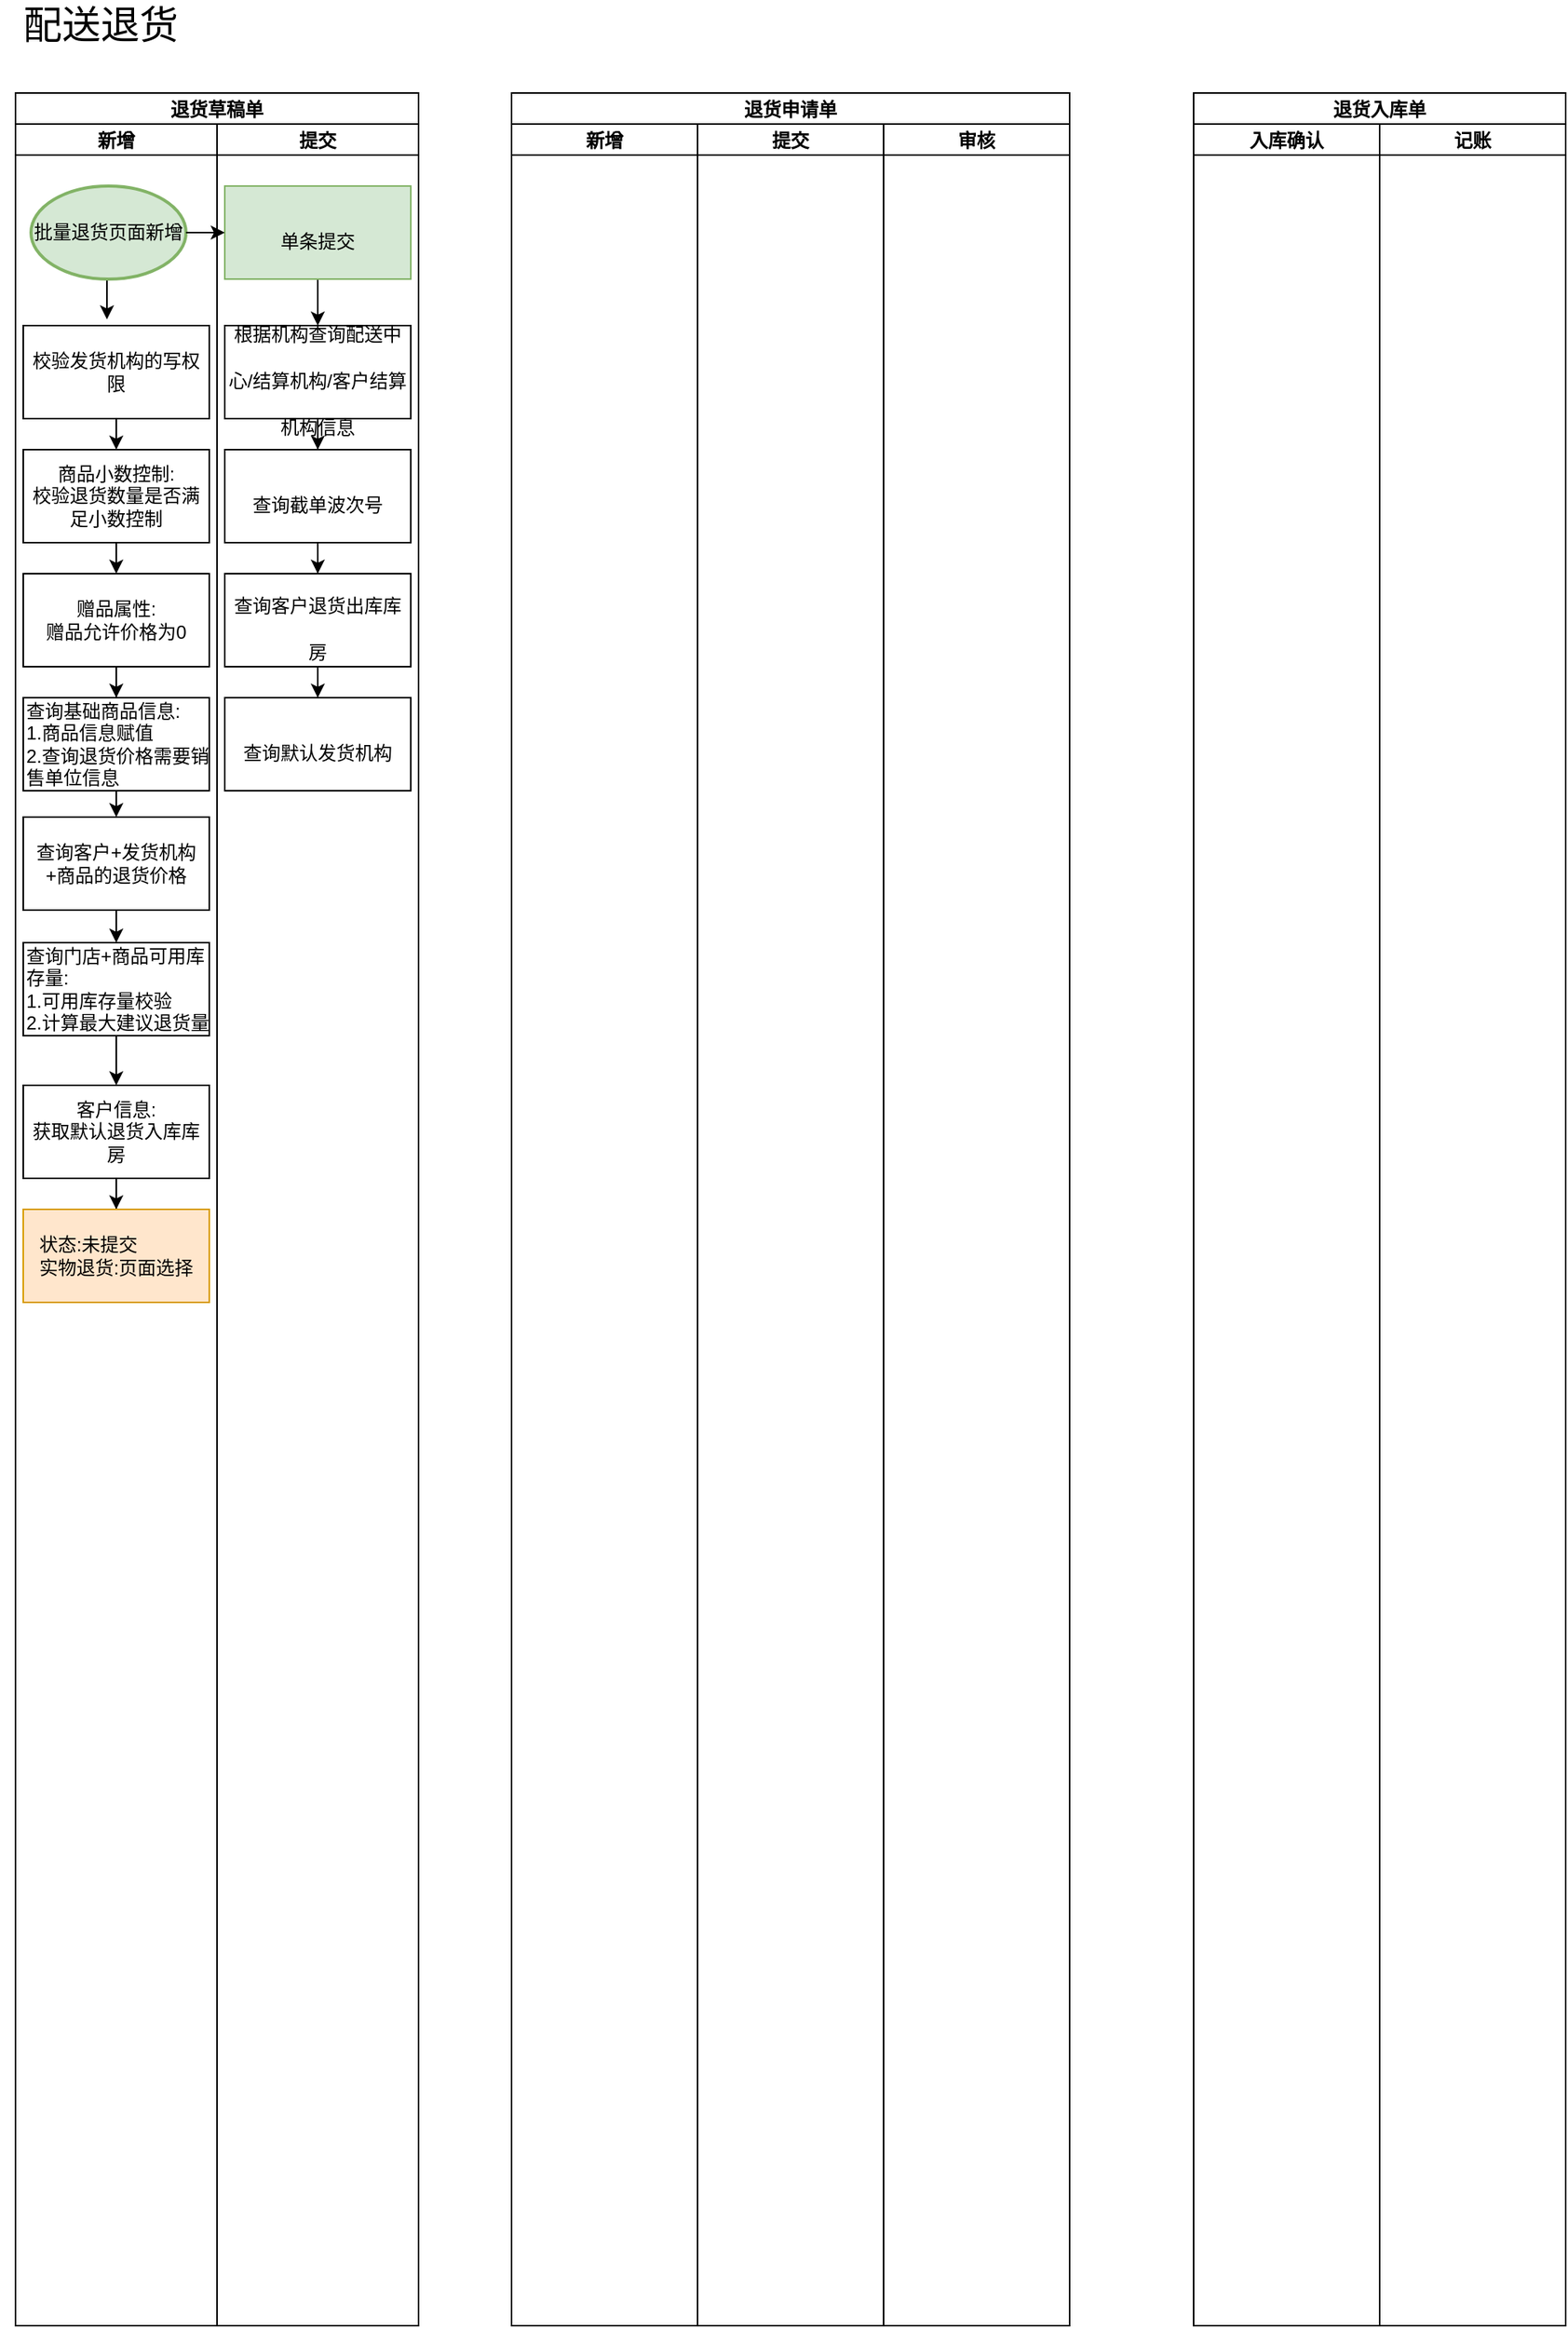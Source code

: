 <mxfile version="20.2.5" type="github">
  <diagram id="pEERDK0RMO_2BzRdR04u" name="第 1 页">
    <mxGraphModel dx="1422" dy="754" grid="1" gridSize="10" guides="1" tooltips="1" connect="1" arrows="1" fold="1" page="1" pageScale="1" pageWidth="1169" pageHeight="1654" math="0" shadow="0">
      <root>
        <mxCell id="0" />
        <mxCell id="1" parent="0" />
        <mxCell id="RdQaipgJ-cZydfEx716X-5" value="退货申请单" style="swimlane;childLayout=stackLayout;resizeParent=1;resizeParentMax=0;startSize=20;rounded=0;" vertex="1" parent="1">
          <mxGeometry x="400" y="80" width="360" height="1440" as="geometry" />
        </mxCell>
        <mxCell id="RdQaipgJ-cZydfEx716X-6" value="新增" style="swimlane;startSize=20;rounded=0;" vertex="1" parent="RdQaipgJ-cZydfEx716X-5">
          <mxGeometry y="20" width="120" height="1420" as="geometry" />
        </mxCell>
        <mxCell id="RdQaipgJ-cZydfEx716X-7" value="提交" style="swimlane;startSize=20;rounded=0;" vertex="1" parent="RdQaipgJ-cZydfEx716X-5">
          <mxGeometry x="120" y="20" width="120" height="1420" as="geometry" />
        </mxCell>
        <mxCell id="RdQaipgJ-cZydfEx716X-9" value="审核" style="swimlane;startSize=20;rounded=0;" vertex="1" parent="RdQaipgJ-cZydfEx716X-5">
          <mxGeometry x="240" y="20" width="120" height="1420" as="geometry" />
        </mxCell>
        <mxCell id="RdQaipgJ-cZydfEx716X-10" value="退货入库单" style="swimlane;childLayout=stackLayout;resizeParent=1;resizeParentMax=0;startSize=20;rounded=0;" vertex="1" parent="1">
          <mxGeometry x="840" y="80" width="240" height="1440" as="geometry" />
        </mxCell>
        <mxCell id="RdQaipgJ-cZydfEx716X-12" value="入库确认" style="swimlane;startSize=20;rounded=0;" vertex="1" parent="RdQaipgJ-cZydfEx716X-10">
          <mxGeometry y="20" width="120" height="1420" as="geometry" />
        </mxCell>
        <mxCell id="RdQaipgJ-cZydfEx716X-13" value="记账" style="swimlane;startSize=20;rounded=0;" vertex="1" parent="RdQaipgJ-cZydfEx716X-10">
          <mxGeometry x="120" y="20" width="120" height="1420" as="geometry" />
        </mxCell>
        <mxCell id="RdQaipgJ-cZydfEx716X-14" value="退货草稿单" style="swimlane;childLayout=stackLayout;resizeParent=1;resizeParentMax=0;startSize=20;rounded=0;" vertex="1" parent="1">
          <mxGeometry x="80" y="80" width="260" height="1440" as="geometry" />
        </mxCell>
        <mxCell id="RdQaipgJ-cZydfEx716X-15" value="新增" style="swimlane;startSize=20;rounded=0;" vertex="1" parent="RdQaipgJ-cZydfEx716X-14">
          <mxGeometry y="20" width="130" height="1420" as="geometry" />
        </mxCell>
        <mxCell id="RdQaipgJ-cZydfEx716X-41" style="edgeStyle=orthogonalEdgeStyle;rounded=0;orthogonalLoop=1;jettySize=auto;html=1;exitX=0.5;exitY=1;exitDx=0;exitDy=0;exitPerimeter=0;entryX=0.45;entryY=-0.067;entryDx=0;entryDy=0;entryPerimeter=0;fontSize=12;" edge="1" parent="RdQaipgJ-cZydfEx716X-15" source="RdQaipgJ-cZydfEx716X-29" target="RdQaipgJ-cZydfEx716X-40">
          <mxGeometry relative="1" as="geometry" />
        </mxCell>
        <mxCell id="RdQaipgJ-cZydfEx716X-29" value="批量退货页面新增" style="strokeWidth=2;html=1;shape=mxgraph.flowchart.start_1;whiteSpace=wrap;fillColor=#d5e8d4;strokeColor=#82b366;rounded=0;" vertex="1" parent="RdQaipgJ-cZydfEx716X-15">
          <mxGeometry x="10" y="40" width="100" height="60" as="geometry" />
        </mxCell>
        <mxCell id="RdQaipgJ-cZydfEx716X-43" style="edgeStyle=orthogonalEdgeStyle;rounded=0;orthogonalLoop=1;jettySize=auto;html=1;exitX=0.5;exitY=1;exitDx=0;exitDy=0;entryX=0.5;entryY=0;entryDx=0;entryDy=0;fontSize=12;" edge="1" parent="RdQaipgJ-cZydfEx716X-15" source="RdQaipgJ-cZydfEx716X-40" target="RdQaipgJ-cZydfEx716X-42">
          <mxGeometry relative="1" as="geometry" />
        </mxCell>
        <mxCell id="RdQaipgJ-cZydfEx716X-40" value="校验发货机构的写权限" style="rounded=0;whiteSpace=wrap;html=1;fontSize=12;align=center;" vertex="1" parent="RdQaipgJ-cZydfEx716X-15">
          <mxGeometry x="5" y="130" width="120" height="60" as="geometry" />
        </mxCell>
        <mxCell id="RdQaipgJ-cZydfEx716X-45" style="edgeStyle=orthogonalEdgeStyle;rounded=0;orthogonalLoop=1;jettySize=auto;html=1;exitX=0.5;exitY=1;exitDx=0;exitDy=0;entryX=0.5;entryY=0;entryDx=0;entryDy=0;fontSize=12;" edge="1" parent="RdQaipgJ-cZydfEx716X-15" source="RdQaipgJ-cZydfEx716X-42" target="RdQaipgJ-cZydfEx716X-44">
          <mxGeometry relative="1" as="geometry" />
        </mxCell>
        <mxCell id="RdQaipgJ-cZydfEx716X-42" value="商品小数控制:&lt;br&gt;校验退货数量是否满足小数控制" style="rounded=0;whiteSpace=wrap;html=1;fontSize=12;align=center;" vertex="1" parent="RdQaipgJ-cZydfEx716X-15">
          <mxGeometry x="5" y="210" width="120" height="60" as="geometry" />
        </mxCell>
        <mxCell id="RdQaipgJ-cZydfEx716X-49" style="edgeStyle=orthogonalEdgeStyle;rounded=0;orthogonalLoop=1;jettySize=auto;html=1;exitX=0.5;exitY=1;exitDx=0;exitDy=0;fontSize=12;" edge="1" parent="RdQaipgJ-cZydfEx716X-15" source="RdQaipgJ-cZydfEx716X-44" target="RdQaipgJ-cZydfEx716X-48">
          <mxGeometry relative="1" as="geometry" />
        </mxCell>
        <mxCell id="RdQaipgJ-cZydfEx716X-44" value="赠品属性:&lt;br&gt;赠品允许价格为0" style="rounded=0;whiteSpace=wrap;html=1;fontSize=12;align=center;" vertex="1" parent="RdQaipgJ-cZydfEx716X-15">
          <mxGeometry x="5" y="290" width="120" height="60" as="geometry" />
        </mxCell>
        <mxCell id="RdQaipgJ-cZydfEx716X-51" style="edgeStyle=orthogonalEdgeStyle;rounded=0;orthogonalLoop=1;jettySize=auto;html=1;exitX=0.5;exitY=1;exitDx=0;exitDy=0;entryX=0.5;entryY=0;entryDx=0;entryDy=0;fontSize=12;" edge="1" parent="RdQaipgJ-cZydfEx716X-15" source="RdQaipgJ-cZydfEx716X-48" target="RdQaipgJ-cZydfEx716X-50">
          <mxGeometry relative="1" as="geometry" />
        </mxCell>
        <mxCell id="RdQaipgJ-cZydfEx716X-48" value="查询基础商品信息:&lt;br&gt;1.商品信息赋值&lt;br&gt;2.查询退货价格需要销售单位信息" style="rounded=0;whiteSpace=wrap;html=1;fontSize=12;align=left;" vertex="1" parent="RdQaipgJ-cZydfEx716X-15">
          <mxGeometry x="5" y="370" width="120" height="60" as="geometry" />
        </mxCell>
        <mxCell id="RdQaipgJ-cZydfEx716X-55" style="edgeStyle=orthogonalEdgeStyle;rounded=0;orthogonalLoop=1;jettySize=auto;html=1;exitX=0.5;exitY=1;exitDx=0;exitDy=0;entryX=0.5;entryY=0;entryDx=0;entryDy=0;fontSize=12;" edge="1" parent="RdQaipgJ-cZydfEx716X-15" source="RdQaipgJ-cZydfEx716X-50" target="RdQaipgJ-cZydfEx716X-52">
          <mxGeometry relative="1" as="geometry" />
        </mxCell>
        <mxCell id="RdQaipgJ-cZydfEx716X-50" value="查询客户+发货机构+商品的退货价格" style="rounded=0;whiteSpace=wrap;html=1;fontSize=12;" vertex="1" parent="RdQaipgJ-cZydfEx716X-15">
          <mxGeometry x="5" y="447" width="120" height="60" as="geometry" />
        </mxCell>
        <mxCell id="RdQaipgJ-cZydfEx716X-57" style="edgeStyle=orthogonalEdgeStyle;rounded=0;orthogonalLoop=1;jettySize=auto;html=1;exitX=0.5;exitY=1;exitDx=0;exitDy=0;fontSize=12;" edge="1" parent="RdQaipgJ-cZydfEx716X-15" source="RdQaipgJ-cZydfEx716X-52" target="RdQaipgJ-cZydfEx716X-56">
          <mxGeometry relative="1" as="geometry" />
        </mxCell>
        <mxCell id="RdQaipgJ-cZydfEx716X-52" value="查询门店+商品可用库存量:&lt;br&gt;1.可用库存量校验&lt;br&gt;2.计算最大建议退货量" style="rounded=0;whiteSpace=wrap;html=1;fontSize=12;align=left;" vertex="1" parent="RdQaipgJ-cZydfEx716X-15">
          <mxGeometry x="5" y="528" width="120" height="60" as="geometry" />
        </mxCell>
        <mxCell id="RdQaipgJ-cZydfEx716X-59" value="" style="edgeStyle=orthogonalEdgeStyle;rounded=0;orthogonalLoop=1;jettySize=auto;html=1;fontSize=12;" edge="1" parent="RdQaipgJ-cZydfEx716X-15" source="RdQaipgJ-cZydfEx716X-56" target="RdQaipgJ-cZydfEx716X-58">
          <mxGeometry relative="1" as="geometry" />
        </mxCell>
        <mxCell id="RdQaipgJ-cZydfEx716X-56" value="客户信息:&lt;br&gt;获取默认退货入库库房" style="rounded=0;whiteSpace=wrap;html=1;fontSize=12;" vertex="1" parent="RdQaipgJ-cZydfEx716X-15">
          <mxGeometry x="5" y="620" width="120" height="60" as="geometry" />
        </mxCell>
        <mxCell id="RdQaipgJ-cZydfEx716X-58" value="&lt;div style=&quot;text-align: left;&quot;&gt;&lt;span style=&quot;background-color: initial;&quot;&gt;状态:未提交&lt;/span&gt;&lt;/div&gt;&lt;div style=&quot;text-align: left;&quot;&gt;&lt;span style=&quot;background-color: initial;&quot;&gt;实物退货:页面选择&lt;/span&gt;&lt;/div&gt;" style="whiteSpace=wrap;html=1;rounded=0;fillColor=#ffe6cc;strokeColor=#d79b00;" vertex="1" parent="RdQaipgJ-cZydfEx716X-15">
          <mxGeometry x="5" y="700" width="120" height="60" as="geometry" />
        </mxCell>
        <mxCell id="RdQaipgJ-cZydfEx716X-16" value="提交" style="swimlane;startSize=20;rounded=0;" vertex="1" parent="RdQaipgJ-cZydfEx716X-14">
          <mxGeometry x="130" y="20" width="130" height="1420" as="geometry" />
        </mxCell>
        <mxCell id="RdQaipgJ-cZydfEx716X-61" value="" style="edgeStyle=orthogonalEdgeStyle;rounded=0;orthogonalLoop=1;jettySize=auto;html=1;fontSize=12;" edge="1" parent="RdQaipgJ-cZydfEx716X-16" source="RdQaipgJ-cZydfEx716X-31" target="RdQaipgJ-cZydfEx716X-60">
          <mxGeometry relative="1" as="geometry" />
        </mxCell>
        <mxCell id="RdQaipgJ-cZydfEx716X-31" value="&lt;font style=&quot;font-size: 12px;&quot;&gt;单条提交&lt;/font&gt;" style="rounded=0;whiteSpace=wrap;html=1;fontSize=25;fillColor=#d5e8d4;strokeColor=#82b366;" vertex="1" parent="RdQaipgJ-cZydfEx716X-16">
          <mxGeometry x="5" y="40" width="120" height="60" as="geometry" />
        </mxCell>
        <mxCell id="RdQaipgJ-cZydfEx716X-63" value="" style="edgeStyle=orthogonalEdgeStyle;rounded=0;orthogonalLoop=1;jettySize=auto;html=1;fontSize=12;" edge="1" parent="RdQaipgJ-cZydfEx716X-16" source="RdQaipgJ-cZydfEx716X-60" target="RdQaipgJ-cZydfEx716X-62">
          <mxGeometry relative="1" as="geometry" />
        </mxCell>
        <mxCell id="RdQaipgJ-cZydfEx716X-60" value="&lt;font style=&quot;font-size: 12px; line-height: 1.2;&quot;&gt;根据机构查询配送中心/结算机构/客户结算机构信息&lt;/font&gt;" style="whiteSpace=wrap;html=1;fontSize=25;rounded=0;" vertex="1" parent="RdQaipgJ-cZydfEx716X-16">
          <mxGeometry x="5" y="130" width="120" height="60" as="geometry" />
        </mxCell>
        <mxCell id="RdQaipgJ-cZydfEx716X-65" value="" style="edgeStyle=orthogonalEdgeStyle;rounded=0;orthogonalLoop=1;jettySize=auto;html=1;fontSize=12;" edge="1" parent="RdQaipgJ-cZydfEx716X-16" source="RdQaipgJ-cZydfEx716X-62" target="RdQaipgJ-cZydfEx716X-64">
          <mxGeometry relative="1" as="geometry" />
        </mxCell>
        <mxCell id="RdQaipgJ-cZydfEx716X-62" value="&lt;font style=&quot;font-size: 12px;&quot;&gt;查询截单波次号&lt;/font&gt;" style="whiteSpace=wrap;html=1;fontSize=25;rounded=0;" vertex="1" parent="RdQaipgJ-cZydfEx716X-16">
          <mxGeometry x="5" y="210" width="120" height="60" as="geometry" />
        </mxCell>
        <mxCell id="RdQaipgJ-cZydfEx716X-67" value="" style="edgeStyle=orthogonalEdgeStyle;rounded=0;orthogonalLoop=1;jettySize=auto;html=1;fontSize=12;" edge="1" parent="RdQaipgJ-cZydfEx716X-16" source="RdQaipgJ-cZydfEx716X-64" target="RdQaipgJ-cZydfEx716X-66">
          <mxGeometry relative="1" as="geometry" />
        </mxCell>
        <mxCell id="RdQaipgJ-cZydfEx716X-64" value="&lt;font style=&quot;font-size: 12px;&quot;&gt;查询客户退货出库库房&lt;/font&gt;" style="whiteSpace=wrap;html=1;fontSize=25;rounded=0;" vertex="1" parent="RdQaipgJ-cZydfEx716X-16">
          <mxGeometry x="5" y="290" width="120" height="60" as="geometry" />
        </mxCell>
        <mxCell id="RdQaipgJ-cZydfEx716X-66" value="&lt;font style=&quot;font-size: 12px;&quot;&gt;查询默认发货机构&lt;/font&gt;" style="whiteSpace=wrap;html=1;fontSize=25;rounded=0;" vertex="1" parent="RdQaipgJ-cZydfEx716X-16">
          <mxGeometry x="5" y="370" width="120" height="60" as="geometry" />
        </mxCell>
        <mxCell id="RdQaipgJ-cZydfEx716X-33" style="edgeStyle=orthogonalEdgeStyle;rounded=0;orthogonalLoop=1;jettySize=auto;html=1;exitX=1;exitY=0.5;exitDx=0;exitDy=0;exitPerimeter=0;entryX=0;entryY=0.5;entryDx=0;entryDy=0;fontSize=25;" edge="1" parent="RdQaipgJ-cZydfEx716X-14" source="RdQaipgJ-cZydfEx716X-29" target="RdQaipgJ-cZydfEx716X-31">
          <mxGeometry relative="1" as="geometry" />
        </mxCell>
        <mxCell id="RdQaipgJ-cZydfEx716X-24" value="&lt;font style=&quot;font-size: 25px;&quot;&gt;配送退货&lt;/font&gt;" style="text;html=1;strokeColor=none;fillColor=none;align=center;verticalAlign=middle;whiteSpace=wrap;rounded=0;" vertex="1" parent="1">
          <mxGeometry x="70" y="20" width="130" height="30" as="geometry" />
        </mxCell>
      </root>
    </mxGraphModel>
  </diagram>
</mxfile>
